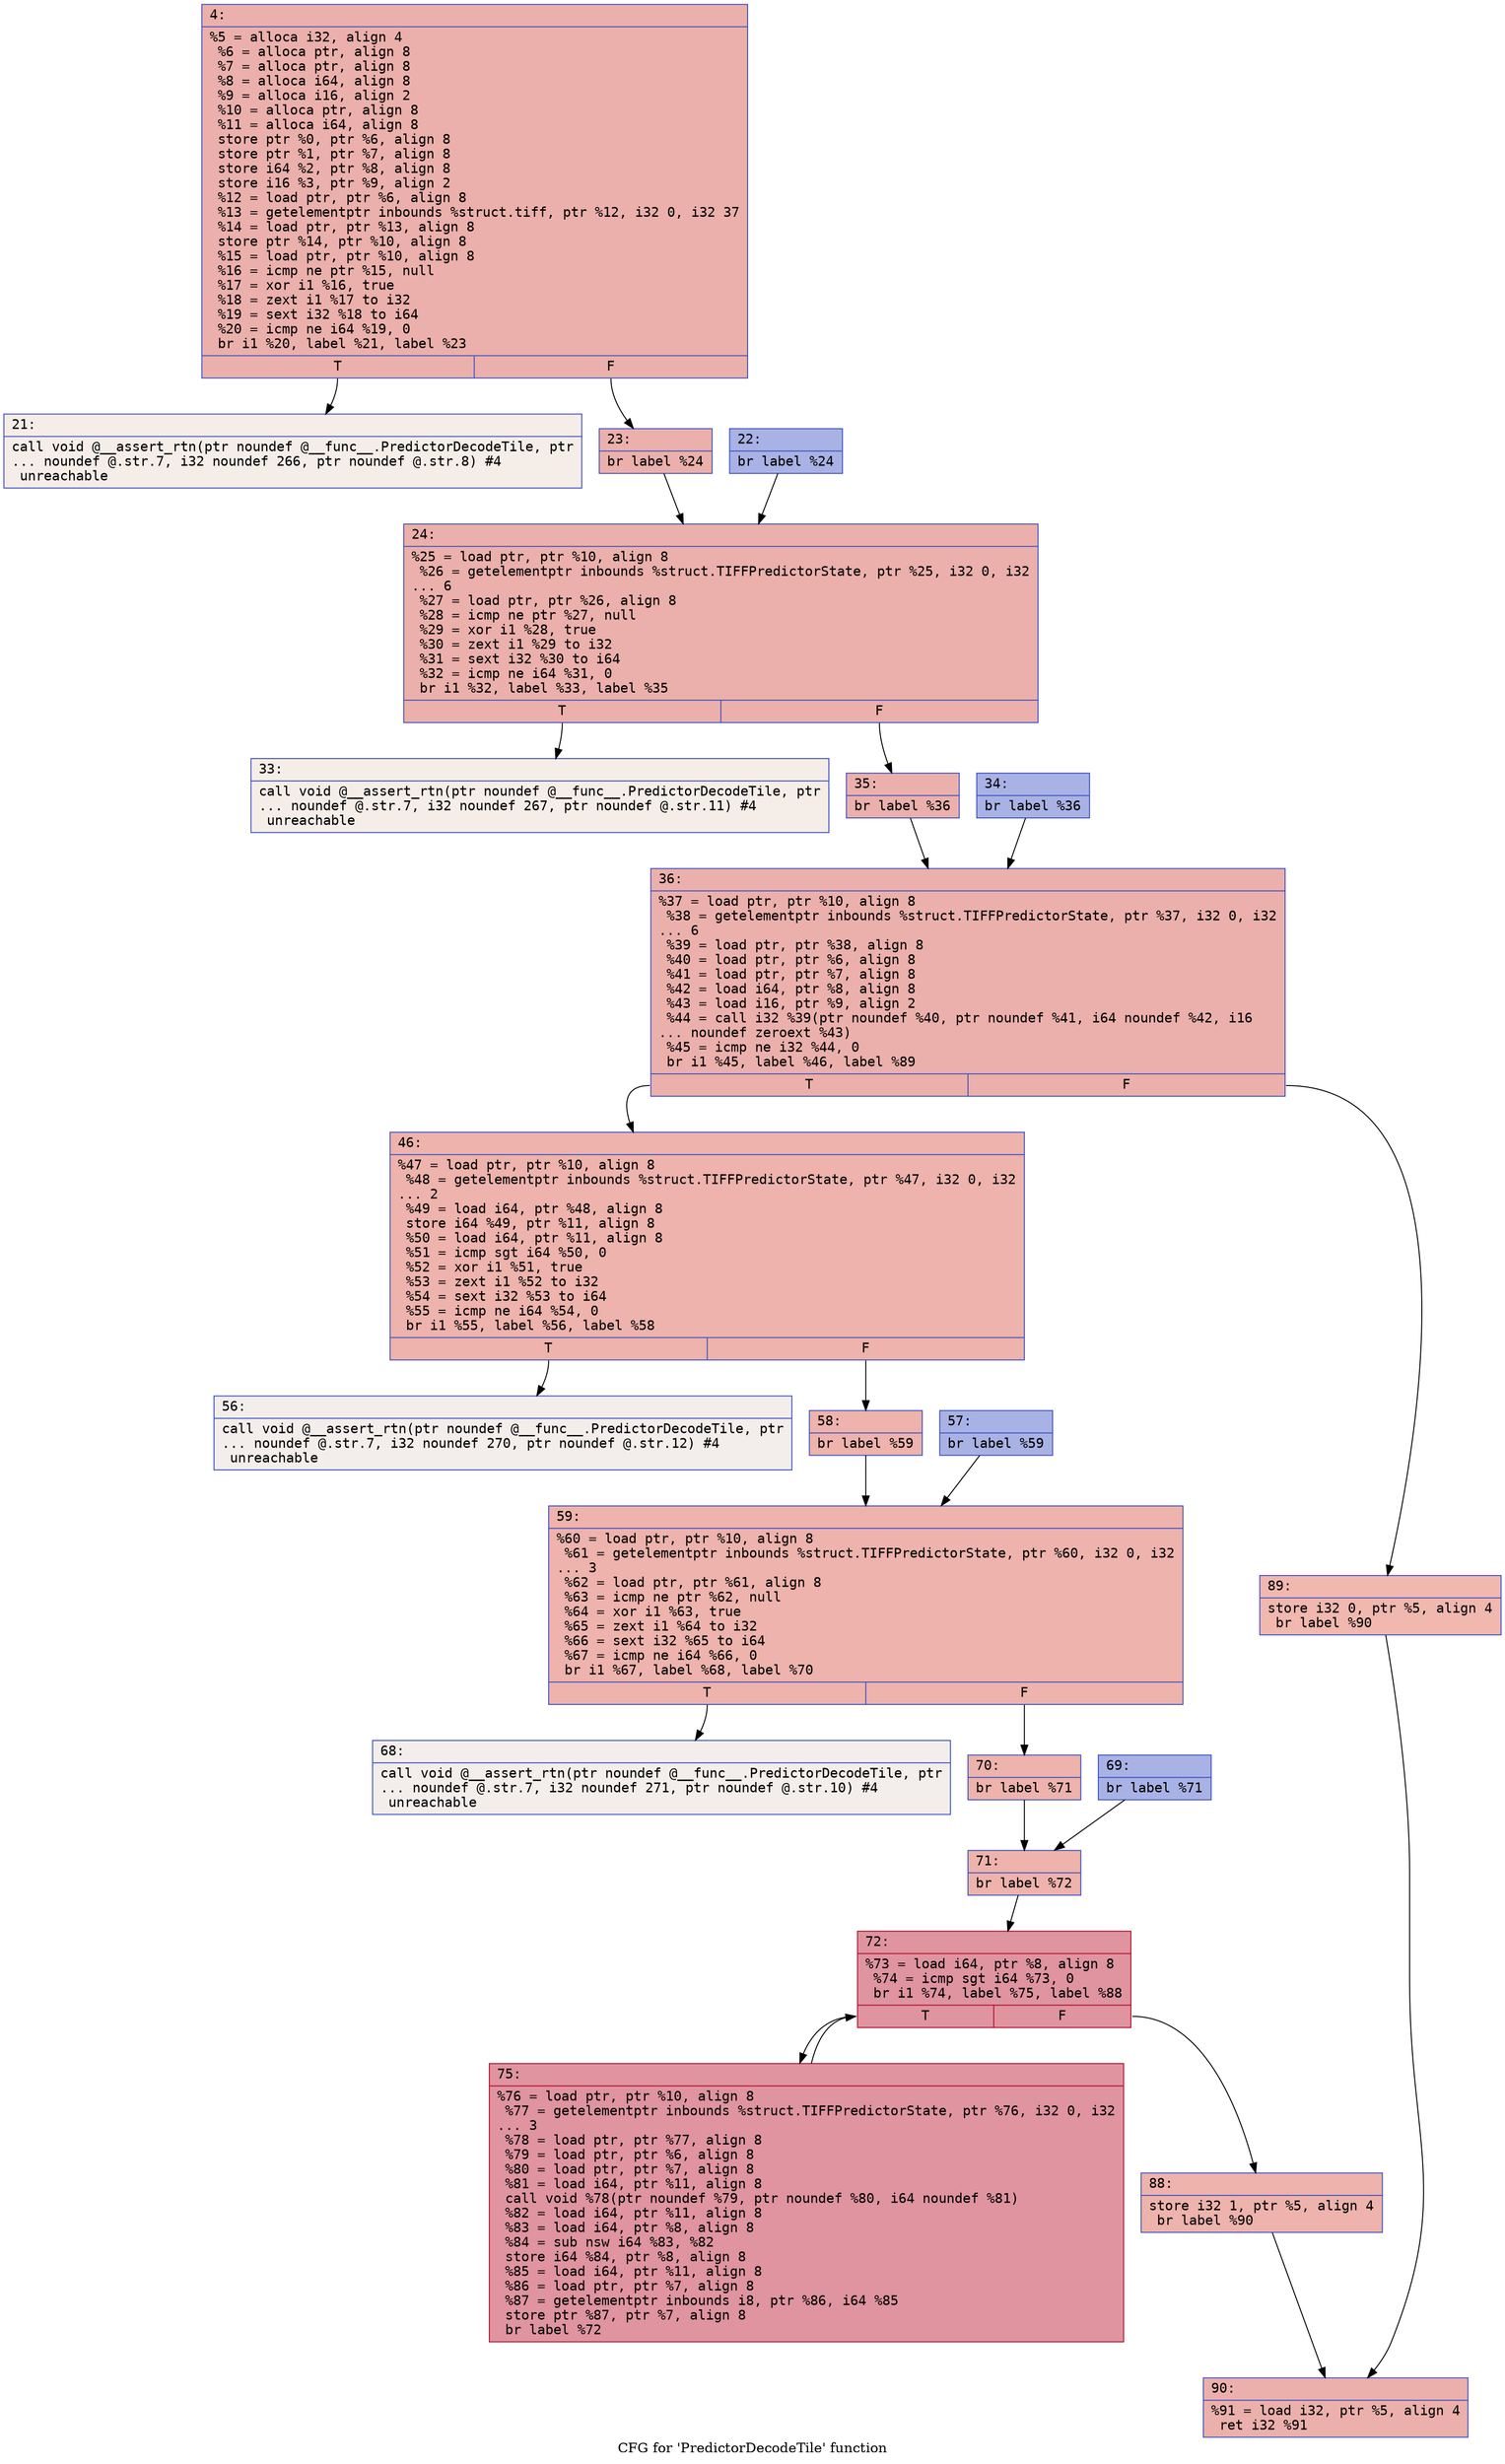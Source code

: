digraph "CFG for 'PredictorDecodeTile' function" {
	label="CFG for 'PredictorDecodeTile' function";

	Node0x6000002fb6b0 [shape=record,color="#3d50c3ff", style=filled, fillcolor="#d24b4070" fontname="Courier",label="{4:\l|  %5 = alloca i32, align 4\l  %6 = alloca ptr, align 8\l  %7 = alloca ptr, align 8\l  %8 = alloca i64, align 8\l  %9 = alloca i16, align 2\l  %10 = alloca ptr, align 8\l  %11 = alloca i64, align 8\l  store ptr %0, ptr %6, align 8\l  store ptr %1, ptr %7, align 8\l  store i64 %2, ptr %8, align 8\l  store i16 %3, ptr %9, align 2\l  %12 = load ptr, ptr %6, align 8\l  %13 = getelementptr inbounds %struct.tiff, ptr %12, i32 0, i32 37\l  %14 = load ptr, ptr %13, align 8\l  store ptr %14, ptr %10, align 8\l  %15 = load ptr, ptr %10, align 8\l  %16 = icmp ne ptr %15, null\l  %17 = xor i1 %16, true\l  %18 = zext i1 %17 to i32\l  %19 = sext i32 %18 to i64\l  %20 = icmp ne i64 %19, 0\l  br i1 %20, label %21, label %23\l|{<s0>T|<s1>F}}"];
	Node0x6000002fb6b0:s0 -> Node0x6000002fb700[tooltip="4 -> 21\nProbability 0.00%" ];
	Node0x6000002fb6b0:s1 -> Node0x6000002fb7a0[tooltip="4 -> 23\nProbability 100.00%" ];
	Node0x6000002fb700 [shape=record,color="#3d50c3ff", style=filled, fillcolor="#e8d6cc70" fontname="Courier",label="{21:\l|  call void @__assert_rtn(ptr noundef @__func__.PredictorDecodeTile, ptr\l... noundef @.str.7, i32 noundef 266, ptr noundef @.str.8) #4\l  unreachable\l}"];
	Node0x6000002fb750 [shape=record,color="#3d50c3ff", style=filled, fillcolor="#3d50c370" fontname="Courier",label="{22:\l|  br label %24\l}"];
	Node0x6000002fb750 -> Node0x6000002fb7f0[tooltip="22 -> 24\nProbability 100.00%" ];
	Node0x6000002fb7a0 [shape=record,color="#3d50c3ff", style=filled, fillcolor="#d24b4070" fontname="Courier",label="{23:\l|  br label %24\l}"];
	Node0x6000002fb7a0 -> Node0x6000002fb7f0[tooltip="23 -> 24\nProbability 100.00%" ];
	Node0x6000002fb7f0 [shape=record,color="#3d50c3ff", style=filled, fillcolor="#d24b4070" fontname="Courier",label="{24:\l|  %25 = load ptr, ptr %10, align 8\l  %26 = getelementptr inbounds %struct.TIFFPredictorState, ptr %25, i32 0, i32\l... 6\l  %27 = load ptr, ptr %26, align 8\l  %28 = icmp ne ptr %27, null\l  %29 = xor i1 %28, true\l  %30 = zext i1 %29 to i32\l  %31 = sext i32 %30 to i64\l  %32 = icmp ne i64 %31, 0\l  br i1 %32, label %33, label %35\l|{<s0>T|<s1>F}}"];
	Node0x6000002fb7f0:s0 -> Node0x6000002fb840[tooltip="24 -> 33\nProbability 0.00%" ];
	Node0x6000002fb7f0:s1 -> Node0x6000002fb8e0[tooltip="24 -> 35\nProbability 100.00%" ];
	Node0x6000002fb840 [shape=record,color="#3d50c3ff", style=filled, fillcolor="#e8d6cc70" fontname="Courier",label="{33:\l|  call void @__assert_rtn(ptr noundef @__func__.PredictorDecodeTile, ptr\l... noundef @.str.7, i32 noundef 267, ptr noundef @.str.11) #4\l  unreachable\l}"];
	Node0x6000002fb890 [shape=record,color="#3d50c3ff", style=filled, fillcolor="#3d50c370" fontname="Courier",label="{34:\l|  br label %36\l}"];
	Node0x6000002fb890 -> Node0x6000002fb930[tooltip="34 -> 36\nProbability 100.00%" ];
	Node0x6000002fb8e0 [shape=record,color="#3d50c3ff", style=filled, fillcolor="#d24b4070" fontname="Courier",label="{35:\l|  br label %36\l}"];
	Node0x6000002fb8e0 -> Node0x6000002fb930[tooltip="35 -> 36\nProbability 100.00%" ];
	Node0x6000002fb930 [shape=record,color="#3d50c3ff", style=filled, fillcolor="#d24b4070" fontname="Courier",label="{36:\l|  %37 = load ptr, ptr %10, align 8\l  %38 = getelementptr inbounds %struct.TIFFPredictorState, ptr %37, i32 0, i32\l... 6\l  %39 = load ptr, ptr %38, align 8\l  %40 = load ptr, ptr %6, align 8\l  %41 = load ptr, ptr %7, align 8\l  %42 = load i64, ptr %8, align 8\l  %43 = load i16, ptr %9, align 2\l  %44 = call i32 %39(ptr noundef %40, ptr noundef %41, i64 noundef %42, i16\l... noundef zeroext %43)\l  %45 = icmp ne i32 %44, 0\l  br i1 %45, label %46, label %89\l|{<s0>T|<s1>F}}"];
	Node0x6000002fb930:s0 -> Node0x6000002fb980[tooltip="36 -> 46\nProbability 62.50%" ];
	Node0x6000002fb930:s1 -> Node0x6000002fbd40[tooltip="36 -> 89\nProbability 37.50%" ];
	Node0x6000002fb980 [shape=record,color="#3d50c3ff", style=filled, fillcolor="#d6524470" fontname="Courier",label="{46:\l|  %47 = load ptr, ptr %10, align 8\l  %48 = getelementptr inbounds %struct.TIFFPredictorState, ptr %47, i32 0, i32\l... 2\l  %49 = load i64, ptr %48, align 8\l  store i64 %49, ptr %11, align 8\l  %50 = load i64, ptr %11, align 8\l  %51 = icmp sgt i64 %50, 0\l  %52 = xor i1 %51, true\l  %53 = zext i1 %52 to i32\l  %54 = sext i32 %53 to i64\l  %55 = icmp ne i64 %54, 0\l  br i1 %55, label %56, label %58\l|{<s0>T|<s1>F}}"];
	Node0x6000002fb980:s0 -> Node0x6000002fb9d0[tooltip="46 -> 56\nProbability 0.00%" ];
	Node0x6000002fb980:s1 -> Node0x6000002fba70[tooltip="46 -> 58\nProbability 100.00%" ];
	Node0x6000002fb9d0 [shape=record,color="#3d50c3ff", style=filled, fillcolor="#e5d8d170" fontname="Courier",label="{56:\l|  call void @__assert_rtn(ptr noundef @__func__.PredictorDecodeTile, ptr\l... noundef @.str.7, i32 noundef 270, ptr noundef @.str.12) #4\l  unreachable\l}"];
	Node0x6000002fba20 [shape=record,color="#3d50c3ff", style=filled, fillcolor="#3d50c370" fontname="Courier",label="{57:\l|  br label %59\l}"];
	Node0x6000002fba20 -> Node0x6000002fbac0[tooltip="57 -> 59\nProbability 100.00%" ];
	Node0x6000002fba70 [shape=record,color="#3d50c3ff", style=filled, fillcolor="#d6524470" fontname="Courier",label="{58:\l|  br label %59\l}"];
	Node0x6000002fba70 -> Node0x6000002fbac0[tooltip="58 -> 59\nProbability 100.00%" ];
	Node0x6000002fbac0 [shape=record,color="#3d50c3ff", style=filled, fillcolor="#d6524470" fontname="Courier",label="{59:\l|  %60 = load ptr, ptr %10, align 8\l  %61 = getelementptr inbounds %struct.TIFFPredictorState, ptr %60, i32 0, i32\l... 3\l  %62 = load ptr, ptr %61, align 8\l  %63 = icmp ne ptr %62, null\l  %64 = xor i1 %63, true\l  %65 = zext i1 %64 to i32\l  %66 = sext i32 %65 to i64\l  %67 = icmp ne i64 %66, 0\l  br i1 %67, label %68, label %70\l|{<s0>T|<s1>F}}"];
	Node0x6000002fbac0:s0 -> Node0x6000002fbb10[tooltip="59 -> 68\nProbability 0.00%" ];
	Node0x6000002fbac0:s1 -> Node0x6000002fbbb0[tooltip="59 -> 70\nProbability 100.00%" ];
	Node0x6000002fbb10 [shape=record,color="#3d50c3ff", style=filled, fillcolor="#e5d8d170" fontname="Courier",label="{68:\l|  call void @__assert_rtn(ptr noundef @__func__.PredictorDecodeTile, ptr\l... noundef @.str.7, i32 noundef 271, ptr noundef @.str.10) #4\l  unreachable\l}"];
	Node0x6000002fbb60 [shape=record,color="#3d50c3ff", style=filled, fillcolor="#3d50c370" fontname="Courier",label="{69:\l|  br label %71\l}"];
	Node0x6000002fbb60 -> Node0x6000002fbc00[tooltip="69 -> 71\nProbability 100.00%" ];
	Node0x6000002fbbb0 [shape=record,color="#3d50c3ff", style=filled, fillcolor="#d6524470" fontname="Courier",label="{70:\l|  br label %71\l}"];
	Node0x6000002fbbb0 -> Node0x6000002fbc00[tooltip="70 -> 71\nProbability 100.00%" ];
	Node0x6000002fbc00 [shape=record,color="#3d50c3ff", style=filled, fillcolor="#d6524470" fontname="Courier",label="{71:\l|  br label %72\l}"];
	Node0x6000002fbc00 -> Node0x6000002fbc50[tooltip="71 -> 72\nProbability 100.00%" ];
	Node0x6000002fbc50 [shape=record,color="#b70d28ff", style=filled, fillcolor="#b70d2870" fontname="Courier",label="{72:\l|  %73 = load i64, ptr %8, align 8\l  %74 = icmp sgt i64 %73, 0\l  br i1 %74, label %75, label %88\l|{<s0>T|<s1>F}}"];
	Node0x6000002fbc50:s0 -> Node0x6000002fbca0[tooltip="72 -> 75\nProbability 96.88%" ];
	Node0x6000002fbc50:s1 -> Node0x6000002fbcf0[tooltip="72 -> 88\nProbability 3.12%" ];
	Node0x6000002fbca0 [shape=record,color="#b70d28ff", style=filled, fillcolor="#b70d2870" fontname="Courier",label="{75:\l|  %76 = load ptr, ptr %10, align 8\l  %77 = getelementptr inbounds %struct.TIFFPredictorState, ptr %76, i32 0, i32\l... 3\l  %78 = load ptr, ptr %77, align 8\l  %79 = load ptr, ptr %6, align 8\l  %80 = load ptr, ptr %7, align 8\l  %81 = load i64, ptr %11, align 8\l  call void %78(ptr noundef %79, ptr noundef %80, i64 noundef %81)\l  %82 = load i64, ptr %11, align 8\l  %83 = load i64, ptr %8, align 8\l  %84 = sub nsw i64 %83, %82\l  store i64 %84, ptr %8, align 8\l  %85 = load i64, ptr %11, align 8\l  %86 = load ptr, ptr %7, align 8\l  %87 = getelementptr inbounds i8, ptr %86, i64 %85\l  store ptr %87, ptr %7, align 8\l  br label %72\l}"];
	Node0x6000002fbca0 -> Node0x6000002fbc50[tooltip="75 -> 72\nProbability 100.00%" ];
	Node0x6000002fbcf0 [shape=record,color="#3d50c3ff", style=filled, fillcolor="#d6524470" fontname="Courier",label="{88:\l|  store i32 1, ptr %5, align 4\l  br label %90\l}"];
	Node0x6000002fbcf0 -> Node0x6000002fbd90[tooltip="88 -> 90\nProbability 100.00%" ];
	Node0x6000002fbd40 [shape=record,color="#3d50c3ff", style=filled, fillcolor="#dc5d4a70" fontname="Courier",label="{89:\l|  store i32 0, ptr %5, align 4\l  br label %90\l}"];
	Node0x6000002fbd40 -> Node0x6000002fbd90[tooltip="89 -> 90\nProbability 100.00%" ];
	Node0x6000002fbd90 [shape=record,color="#3d50c3ff", style=filled, fillcolor="#d24b4070" fontname="Courier",label="{90:\l|  %91 = load i32, ptr %5, align 4\l  ret i32 %91\l}"];
}
